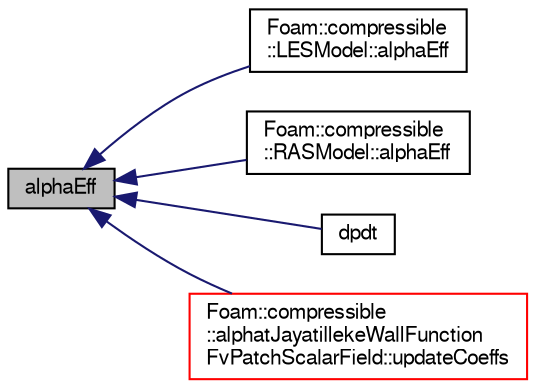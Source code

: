digraph "alphaEff"
{
  bgcolor="transparent";
  edge [fontname="FreeSans",fontsize="10",labelfontname="FreeSans",labelfontsize="10"];
  node [fontname="FreeSans",fontsize="10",shape=record];
  rankdir="LR";
  Node1632 [label="alphaEff",height=0.2,width=0.4,color="black", fillcolor="grey75", style="filled", fontcolor="black"];
  Node1632 -> Node1633 [dir="back",color="midnightblue",fontsize="10",style="solid",fontname="FreeSans"];
  Node1633 [label="Foam::compressible\l::LESModel::alphaEff",height=0.2,width=0.4,color="black",URL="$a30634.html#acdaf73865da99710a39b895f8c10b339",tooltip="Return the effective thermal diffusivity. "];
  Node1632 -> Node1634 [dir="back",color="midnightblue",fontsize="10",style="solid",fontname="FreeSans"];
  Node1634 [label="Foam::compressible\l::RASModel::alphaEff",height=0.2,width=0.4,color="black",URL="$a30758.html#acdaf73865da99710a39b895f8c10b339",tooltip="Return the effective turbulent thermal diffusivity. "];
  Node1632 -> Node1635 [dir="back",color="midnightblue",fontsize="10",style="solid",fontname="FreeSans"];
  Node1635 [label="dpdt",height=0.2,width=0.4,color="black",URL="$a29734.html#a0e4e637e8932a391cf4a45df07c3a170",tooltip="Should the dpdt term be included in the enthalpy equation. "];
  Node1632 -> Node1636 [dir="back",color="midnightblue",fontsize="10",style="solid",fontname="FreeSans"];
  Node1636 [label="Foam::compressible\l::alphatJayatillekeWallFunction\lFvPatchScalarField::updateCoeffs",height=0.2,width=0.4,color="red",URL="$a30670.html#a7e24eafac629d3733181cd942d4c902f",tooltip="Update the coefficients associated with the patch field. "];
}
